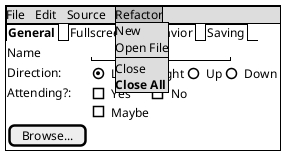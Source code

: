 @startsalt

{+

{* File | Edit | Source | Refactor
 Refactor | New | Open File | - | Close | <b>Close All</b> }

    {/ <b>General | Fullscreen | Behavior | Saving }

    {
    Name         | "                 "
    Direction:   | { (X) Left | () Right | () Up | () Down }
    Attending?:  | {  [] Yes | [] No
                      [] Maybe }
     [Browse...] }
    }

}

@endsalt